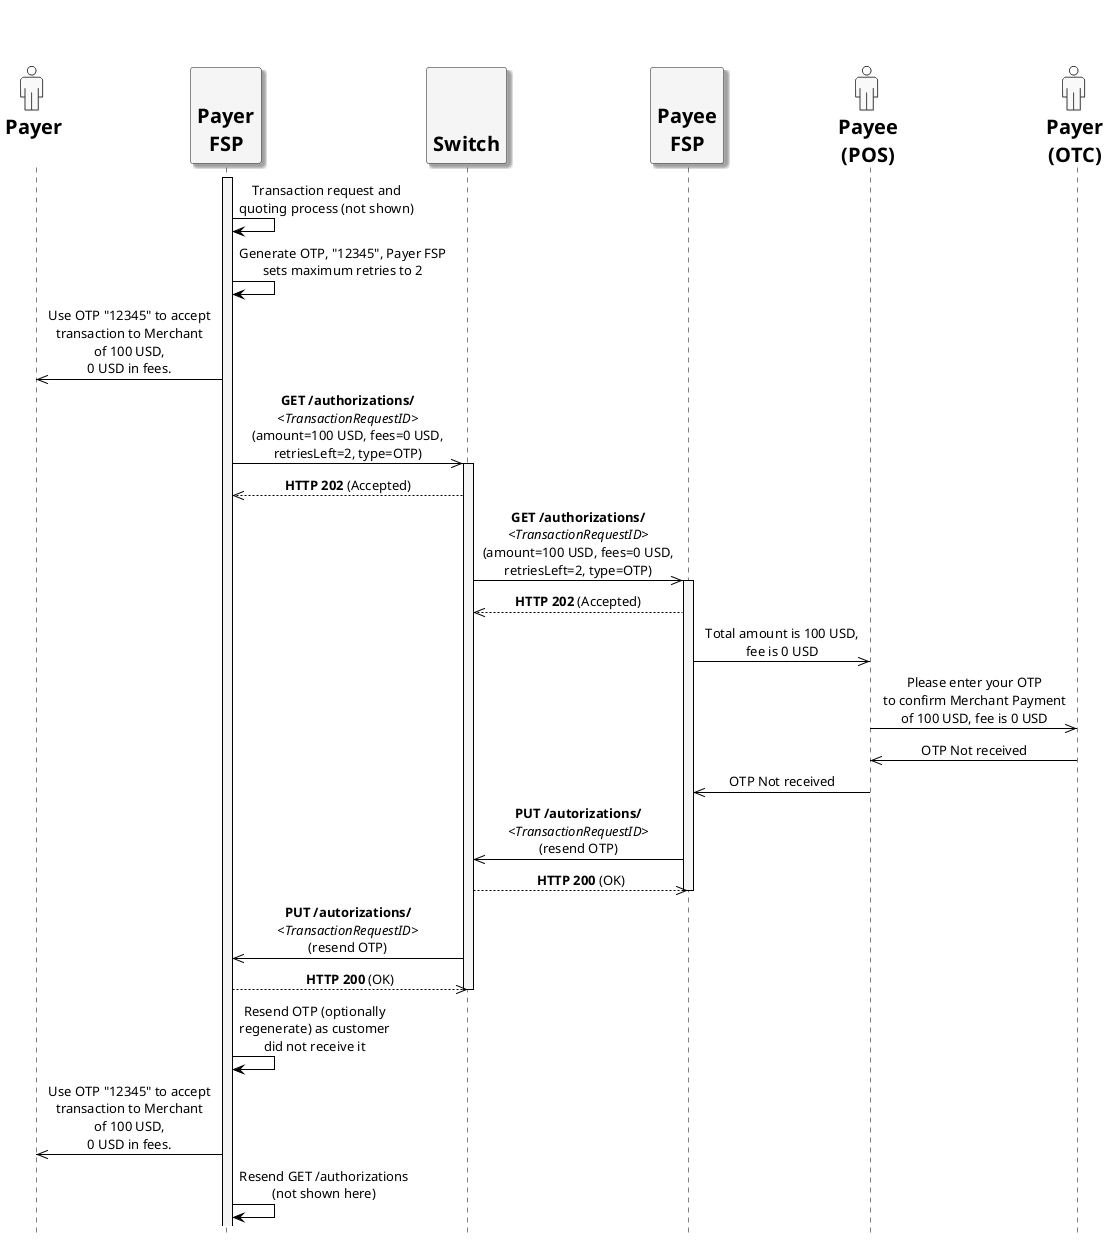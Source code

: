 /'*****
License
--------------
Copyright © 2017 Bill & Melinda Gates Foundation
The Mojaloop files are made available by the Bill & Melinda Gates Foundation under the Apache License, Version 2.0 (the "License") and you may not use these files except in compliance with the License. You may obtain a copy of the License at
http://www.apache.org/licenses/LICENSE-2.0
Unless required by applicable law or agreed to in writing, the Mojaloop files are distributed on an "AS IS" BASIS, WITHOUT WARRANTIES OR CONDITIONS OF ANY KIND, either express or implied. See the License for the specific language governing permissions and limitations under the License.
Contributors
--------------
This is the official list of the Mojaloop project contributors for this file.
Names of the original copyright holders (individuals or organizations)
should be listed with a '*' in the first column. People who have
contributed from an organization can be listed under the organization
that actually holds the copyright for their contributions (see the
Gates Foundation organization for an example). Those individuals should have
their names indented and be marked with a '-'. Email address can be added
optionally within square brackets <email>.
* Gates Foundation
- Name Surname <name.surname@gatesfoundation.com>

* Henk Kodde <henk.kodde@modusbox.com>
--------------
******'/

@startuml

' define actor image
sprite $actor [25x48/16] {
  0000000000010000000000000
  0000000006CAC910000000000
  0000000095101292000000000
  0000000651000119000000000
  0000000B10000018400000000
  0000001A10000016600000000
  0000000B10000017510000000
  000000083100001A210000000
  0000000191000176110000000
  000000003A866A61100000000
  0000000000466211100000000
  0003333333334443333310000
  0088888888888888888892000
  0821111111111111111118200
  8311111111111111111111A00
  A111111111111111111111A20
  A111111111111111111111A20
  A111111111111111111111A20
  A111111111111111111111A20
  A111111111111111111111A20
  A111111111111111111111A20
  A111111111111111111111A20
  A111111111111111111111A20
  A111551111111111138111A20
  A111661111111111139111A20
  A211661111111111139111A20
  A211661111111111139111A20
  A211661111161111139111A20
  A2116611111A2111139111A20
  A2116611111A2111139111A20
  A2116611111A2111139111A20
  A7669611111A211113A666B20
  36669611111A211113A666610
  00016611111A2111139111110
  00006611111A2111139100000
  00006611111A2111139100000
  00006611111A2111139100000
  00006611111A2111139100000
  00006611111A2111139100000
  00006611111A2111139100000
  00006611111A2111139100000
  00006611111A2111139100000
  00006611111A2111139100000
  00006611111A2111139100000
  00006966666B7666679100000
  0000266666666666664100000
  0000000111111111111100000
  0000000000000000000000000
}

' declaring skinparam
skinparam sequenceMessageAlign center
skinparam shadowing false
skinparam defaultFontName Verdana
skinparam monochrome true
skinparam SequenceLifeLineBackgroundColor WhiteSmoke
skinparam SequenceLifeLineBorderColor Black
skinparam ActorFontStyle Bold
skinparam ActorFontSize 20
skinparam ParticipantFontStyle Bold
skinparam ParticipantFontSize 20
skinparam ParticipantBackgroundColor WhiteSmoke
skinparam ArrowColor Black

skinparam actor {
  Bordercolor none
  Backgroundcolor none
  shadowing false
}

skinparam participant {
  shadowing true
}

hide footbox

' declare title
' title Payer requests resend of authorization value (OTP)

' Actor Keys:
' participant - FSP(Payer/Payee) and Switch
' actor - Payer/Payee(OTC/POS)

' declare actors
actor "<$actor>\nPayer\n" as Payer
participant "\nPayer\nFSP" as PayerFSP
participant "\n\nSwitch" as Switch
participant "\nPayee\nFSP" as PayeeFSP
actor "<$actor>\nPayee\n(POS)" as PayeePOS
actor "<$actor>\nPayer\n(OTC)" as PayerOTC

' start flow
activate PayerFSP
PayerFSP -> PayerFSP: Transaction request and\nquoting process (not shown)
PayerFSP -> PayerFSP: Generate OTP, "12345", Payer FSP\nsets maximum retries to 2
Payer <<- PayerFSP: Use OTP "12345" to accept\ntransaction to Merchant\nof 100 USD,\n0 USD in fees.
PayerFSP ->> Switch: **GET /authorizations/**\n<i><TransactionRequestID></i>\n(amount=100 USD, fees=0 USD,\nretriesLeft=2, type=OTP)
activate Switch
PayerFSP <<-- Switch: **HTTP 202** (Accepted)
Switch ->> PayeeFSP: **GET /authorizations/**\n<i><TransactionRequestID></i>\n(amount=100 USD, fees=0 USD,\nretriesLeft=2, type=OTP)
activate PayeeFSP
Switch <<-- PayeeFSP: **HTTP 202** (Accepted)
PayeeFSP ->> PayeePOS: Total amount is 100 USD,\nfee is 0 USD
PayeePOS ->> PayerOTC: Please enter your OTP\nto confirm Merchant Payment\nof 100 USD, fee is 0 USD
PayeePOS <<- PayerOTC: OTP Not received
PayeeFSP <<- PayeePOS: OTP Not received
Switch <<- PayeeFSP: **PUT /autorizations/**\n<i><TransactionRequestID></i>\n(resend OTP)
Switch -->> PayeeFSP: **HTTP 200** (OK)
deactivate PayeeFSP
PayerFSP <<- Switch:  **PUT /autorizations/**\n<i><TransactionRequestID></i>\n(resend OTP)
PayerFSP -->> Switch: **HTTP 200** (OK)
deactivate Switch
PayerFSP -> PayerFSP: Resend OTP (optionally\nregenerate) as customer\ndid not receive it
Payer <<- PayerFSP: Use OTP "12345" to accept\ntransaction to Merchant\nof 100 USD,\n0 USD in fees.
PayerFSP -> PayerFSP: Resend GET /authorizations\n(not shown here)
@enduml
